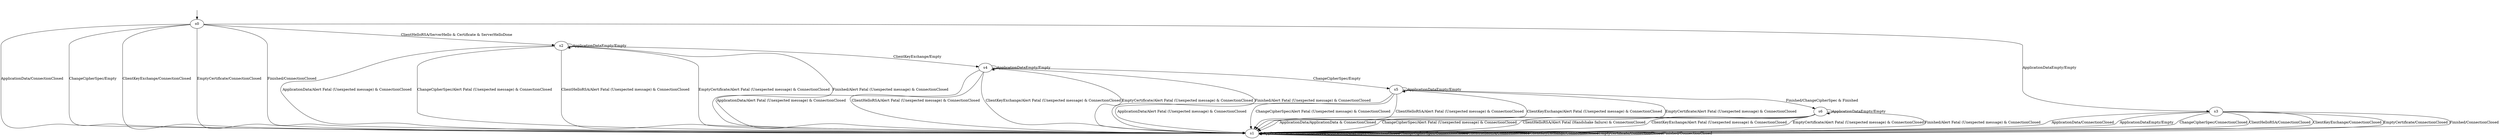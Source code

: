 digraph h4 {
s0 [label="s0"];
s1 [label="s1"];
s2 [label="s2"];
s3 [label="s3"];
s4 [label="s4"];
s5 [label="s5"];
s6 [label="s6"];
s0 -> s1 [label="ApplicationData/ConnectionClosed"];
s0 -> s3 [label="ApplicationDataEmpty/Empty"];
s0 -> s1 [label="ChangeCipherSpec/Empty"];
s0 -> s2 [label="ClientHelloRSA/ServerHello & Certificate & ServerHelloDone"];
s0 -> s1 [label="ClientKeyExchange/ConnectionClosed"];
s0 -> s1 [label="EmptyCertificate/ConnectionClosed"];
s0 -> s1 [label="Finished/ConnectionClosed"];
s1 -> s1 [label="ApplicationData/ConnectionClosed"];
s1 -> s1 [label="ApplicationDataEmpty/ConnectionClosed"];
s1 -> s1 [label="ChangeCipherSpec/ConnectionClosed"];
s1 -> s1 [label="ClientHelloRSA/ConnectionClosed"];
s1 -> s1 [label="ClientKeyExchange/ConnectionClosed"];
s1 -> s1 [label="EmptyCertificate/ConnectionClosed"];
s1 -> s1 [label="Finished/ConnectionClosed"];
s2 -> s1 [label="ApplicationData/Alert Fatal (Unexpected message) & ConnectionClosed"];
s2 -> s2 [label="ApplicationDataEmpty/Empty"];
s2 -> s1 [label="ChangeCipherSpec/Alert Fatal (Unexpected message) & ConnectionClosed"];
s2 -> s1 [label="ClientHelloRSA/Alert Fatal (Unexpected message) & ConnectionClosed"];
s2 -> s4 [label="ClientKeyExchange/Empty"];
s2 -> s1 [label="EmptyCertificate/Alert Fatal (Unexpected message) & ConnectionClosed"];
s2 -> s1 [label="Finished/Alert Fatal (Unexpected message) & ConnectionClosed"];
s3 -> s1 [label="ApplicationData/ConnectionClosed"];
s3 -> s1 [label="ApplicationDataEmpty/Empty"];
s3 -> s1 [label="ChangeCipherSpec/ConnectionClosed"];
s3 -> s1 [label="ClientHelloRSA/ConnectionClosed"];
s3 -> s1 [label="ClientKeyExchange/ConnectionClosed"];
s3 -> s1 [label="EmptyCertificate/ConnectionClosed"];
s3 -> s1 [label="Finished/ConnectionClosed"];
s4 -> s1 [label="ApplicationData/Alert Fatal (Unexpected message) & ConnectionClosed"];
s4 -> s4 [label="ApplicationDataEmpty/Empty"];
s4 -> s5 [label="ChangeCipherSpec/Empty"];
s4 -> s1 [label="ClientHelloRSA/Alert Fatal (Unexpected message) & ConnectionClosed"];
s4 -> s1 [label="ClientKeyExchange/Alert Fatal (Unexpected message) & ConnectionClosed"];
s4 -> s1 [label="EmptyCertificate/Alert Fatal (Unexpected message) & ConnectionClosed"];
s4 -> s1 [label="Finished/Alert Fatal (Unexpected message) & ConnectionClosed"];
s5 -> s1 [label="ApplicationData/Alert Fatal (Unexpected message) & ConnectionClosed"];
s5 -> s5 [label="ApplicationDataEmpty/Empty"];
s5 -> s1 [label="ChangeCipherSpec/Alert Fatal (Unexpected message) & ConnectionClosed"];
s5 -> s1 [label="ClientHelloRSA/Alert Fatal (Unexpected message) & ConnectionClosed"];
s5 -> s1 [label="ClientKeyExchange/Alert Fatal (Unexpected message) & ConnectionClosed"];
s5 -> s1 [label="EmptyCertificate/Alert Fatal (Unexpected message) & ConnectionClosed"];
s5 -> s6 [label="Finished/ChangeCipherSpec & Finished"];
s6 -> s1 [label="ApplicationData/ApplicationData & ConnectionClosed"];
s6 -> s6 [label="ApplicationDataEmpty/Empty"];
s6 -> s1 [label="ChangeCipherSpec/Alert Fatal (Unexpected message) & ConnectionClosed"];
s6 -> s1 [label="ClientHelloRSA/Alert Fatal (Handshake failure) & ConnectionClosed"];
s6 -> s1 [label="ClientKeyExchange/Alert Fatal (Unexpected message) & ConnectionClosed"];
s6 -> s1 [label="EmptyCertificate/Alert Fatal (Unexpected message) & ConnectionClosed"];
s6 -> s1 [label="Finished/Alert Fatal (Unexpected message) & ConnectionClosed"];
__start0 [shape=none, label=""];
__start0 -> s0 [label=""];
}
